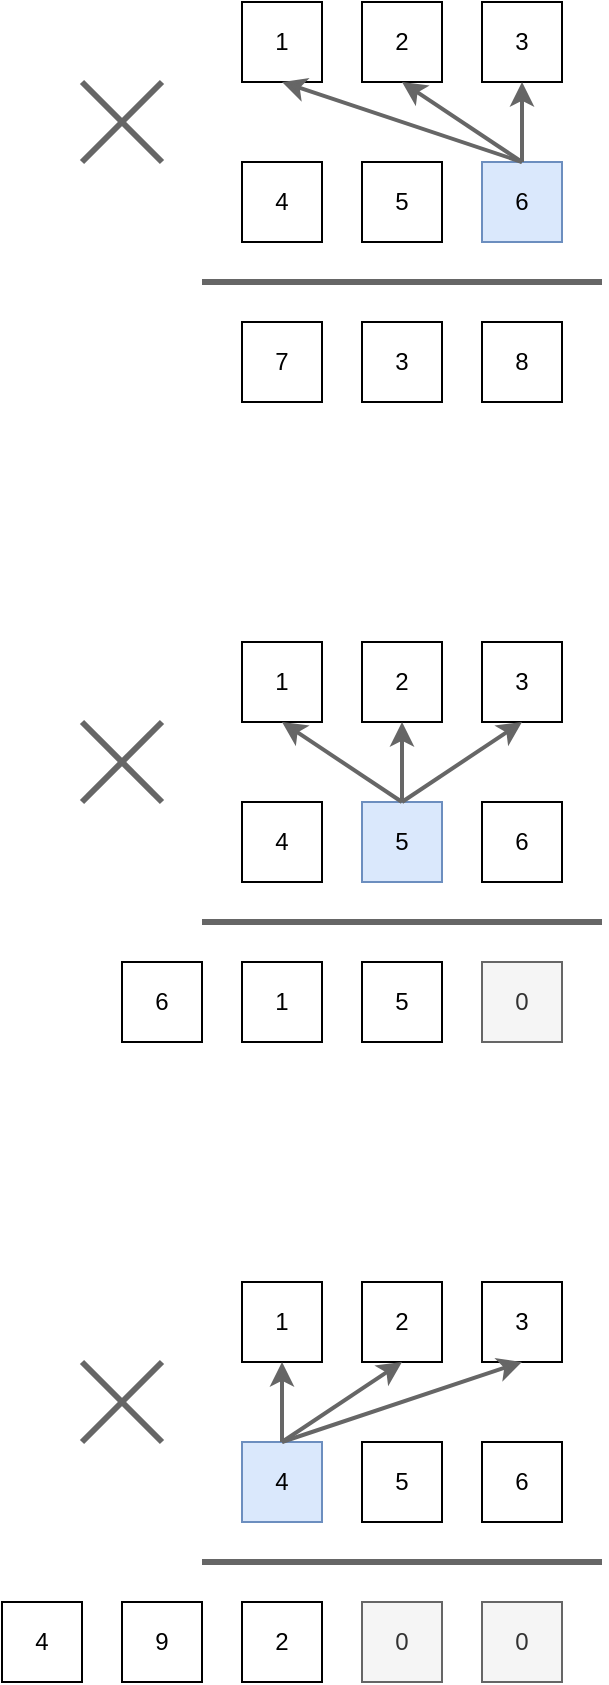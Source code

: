 <mxfile version="13.0.1" type="device" pages="2"><diagram id="J5KjF__DKl2XsuGGiJ_A" name="Step1"><mxGraphModel dx="624" dy="562" grid="1" gridSize="10" guides="1" tooltips="1" connect="1" arrows="1" fold="1" page="1" pageScale="1" pageWidth="850" pageHeight="1100" math="0" shadow="0"><root><mxCell id="0"/><mxCell id="1" parent="0"/><mxCell id="kZR-hQ_RB3fB1b1o8gM4-2" value="1" style="rounded=0;whiteSpace=wrap;html=1;" vertex="1" parent="1"><mxGeometry x="180" y="40" width="40" height="40" as="geometry"/></mxCell><mxCell id="kZR-hQ_RB3fB1b1o8gM4-3" value="2" style="rounded=0;whiteSpace=wrap;html=1;" vertex="1" parent="1"><mxGeometry x="240" y="40" width="40" height="40" as="geometry"/></mxCell><mxCell id="kZR-hQ_RB3fB1b1o8gM4-4" value="3" style="rounded=0;whiteSpace=wrap;html=1;" vertex="1" parent="1"><mxGeometry x="300" y="40" width="40" height="40" as="geometry"/></mxCell><mxCell id="kZR-hQ_RB3fB1b1o8gM4-5" value="4" style="rounded=0;whiteSpace=wrap;html=1;" vertex="1" parent="1"><mxGeometry x="180" y="120" width="40" height="40" as="geometry"/></mxCell><mxCell id="kZR-hQ_RB3fB1b1o8gM4-6" value="5" style="rounded=0;whiteSpace=wrap;html=1;" vertex="1" parent="1"><mxGeometry x="240" y="120" width="40" height="40" as="geometry"/></mxCell><mxCell id="kZR-hQ_RB3fB1b1o8gM4-7" value="6" style="rounded=0;whiteSpace=wrap;html=1;fillColor=#dae8fc;strokeColor=#6c8ebf;" vertex="1" parent="1"><mxGeometry x="300" y="120" width="40" height="40" as="geometry"/></mxCell><mxCell id="kZR-hQ_RB3fB1b1o8gM4-10" value="" style="group" vertex="1" connectable="0" parent="1"><mxGeometry x="100" y="80" width="40" height="40" as="geometry"/></mxCell><mxCell id="kZR-hQ_RB3fB1b1o8gM4-8" value="" style="endArrow=none;html=1;strokeWidth=3;strokeColor=#666666;" edge="1" parent="kZR-hQ_RB3fB1b1o8gM4-10"><mxGeometry width="50" height="50" relative="1" as="geometry"><mxPoint y="40" as="sourcePoint"/><mxPoint x="40" as="targetPoint"/></mxGeometry></mxCell><mxCell id="kZR-hQ_RB3fB1b1o8gM4-9" value="" style="endArrow=none;html=1;strokeWidth=3;strokeColor=#666666;" edge="1" parent="kZR-hQ_RB3fB1b1o8gM4-10"><mxGeometry width="50" height="50" relative="1" as="geometry"><mxPoint as="sourcePoint"/><mxPoint x="40" y="40" as="targetPoint"/></mxGeometry></mxCell><mxCell id="kZR-hQ_RB3fB1b1o8gM4-11" value="" style="endArrow=classic;html=1;strokeColor=#666666;strokeWidth=2;exitX=0.5;exitY=0;exitDx=0;exitDy=0;entryX=0.5;entryY=1;entryDx=0;entryDy=0;" edge="1" parent="1" source="kZR-hQ_RB3fB1b1o8gM4-7" target="kZR-hQ_RB3fB1b1o8gM4-4"><mxGeometry width="50" height="50" relative="1" as="geometry"><mxPoint x="480" y="400" as="sourcePoint"/><mxPoint x="530" y="350" as="targetPoint"/></mxGeometry></mxCell><mxCell id="kZR-hQ_RB3fB1b1o8gM4-12" value="" style="endArrow=classic;html=1;strokeColor=#666666;strokeWidth=2;exitX=0.5;exitY=0;exitDx=0;exitDy=0;entryX=0.5;entryY=1;entryDx=0;entryDy=0;" edge="1" parent="1" source="kZR-hQ_RB3fB1b1o8gM4-7" target="kZR-hQ_RB3fB1b1o8gM4-3"><mxGeometry width="50" height="50" relative="1" as="geometry"><mxPoint x="330" y="130" as="sourcePoint"/><mxPoint x="330" y="90" as="targetPoint"/></mxGeometry></mxCell><mxCell id="kZR-hQ_RB3fB1b1o8gM4-13" value="" style="endArrow=classic;html=1;strokeColor=#666666;strokeWidth=2;exitX=0.5;exitY=0;exitDx=0;exitDy=0;entryX=0.5;entryY=1;entryDx=0;entryDy=0;" edge="1" parent="1" source="kZR-hQ_RB3fB1b1o8gM4-7" target="kZR-hQ_RB3fB1b1o8gM4-2"><mxGeometry width="50" height="50" relative="1" as="geometry"><mxPoint x="330" y="130" as="sourcePoint"/><mxPoint x="270" y="90" as="targetPoint"/></mxGeometry></mxCell><mxCell id="kZR-hQ_RB3fB1b1o8gM4-15" value="" style="endArrow=none;html=1;strokeWidth=3;strokeColor=#666666;" edge="1" parent="1"><mxGeometry width="50" height="50" relative="1" as="geometry"><mxPoint x="160" y="180" as="sourcePoint"/><mxPoint x="360" y="180" as="targetPoint"/></mxGeometry></mxCell><mxCell id="kZR-hQ_RB3fB1b1o8gM4-17" value="7" style="rounded=0;whiteSpace=wrap;html=1;" vertex="1" parent="1"><mxGeometry x="180" y="200" width="40" height="40" as="geometry"/></mxCell><mxCell id="kZR-hQ_RB3fB1b1o8gM4-18" value="3" style="rounded=0;whiteSpace=wrap;html=1;" vertex="1" parent="1"><mxGeometry x="240" y="200" width="40" height="40" as="geometry"/></mxCell><mxCell id="kZR-hQ_RB3fB1b1o8gM4-19" value="8" style="rounded=0;whiteSpace=wrap;html=1;" vertex="1" parent="1"><mxGeometry x="300" y="200" width="40" height="40" as="geometry"/></mxCell><mxCell id="kZR-hQ_RB3fB1b1o8gM4-24" value="1" style="rounded=0;whiteSpace=wrap;html=1;" vertex="1" parent="1"><mxGeometry x="180" y="360" width="40" height="40" as="geometry"/></mxCell><mxCell id="kZR-hQ_RB3fB1b1o8gM4-25" value="2" style="rounded=0;whiteSpace=wrap;html=1;" vertex="1" parent="1"><mxGeometry x="240" y="360" width="40" height="40" as="geometry"/></mxCell><mxCell id="kZR-hQ_RB3fB1b1o8gM4-26" value="3" style="rounded=0;whiteSpace=wrap;html=1;" vertex="1" parent="1"><mxGeometry x="300" y="360" width="40" height="40" as="geometry"/></mxCell><mxCell id="kZR-hQ_RB3fB1b1o8gM4-27" value="4" style="rounded=0;whiteSpace=wrap;html=1;" vertex="1" parent="1"><mxGeometry x="180" y="440" width="40" height="40" as="geometry"/></mxCell><mxCell id="kZR-hQ_RB3fB1b1o8gM4-28" value="5" style="rounded=0;whiteSpace=wrap;html=1;fillColor=#dae8fc;strokeColor=#6c8ebf;" vertex="1" parent="1"><mxGeometry x="240" y="440" width="40" height="40" as="geometry"/></mxCell><mxCell id="kZR-hQ_RB3fB1b1o8gM4-29" value="6" style="rounded=0;whiteSpace=wrap;html=1;" vertex="1" parent="1"><mxGeometry x="300" y="440" width="40" height="40" as="geometry"/></mxCell><mxCell id="kZR-hQ_RB3fB1b1o8gM4-30" value="" style="group" vertex="1" connectable="0" parent="1"><mxGeometry x="100" y="400" width="40" height="40" as="geometry"/></mxCell><mxCell id="kZR-hQ_RB3fB1b1o8gM4-31" value="" style="endArrow=none;html=1;strokeWidth=3;strokeColor=#666666;" edge="1" parent="kZR-hQ_RB3fB1b1o8gM4-30"><mxGeometry width="50" height="50" relative="1" as="geometry"><mxPoint y="40" as="sourcePoint"/><mxPoint x="40" as="targetPoint"/></mxGeometry></mxCell><mxCell id="kZR-hQ_RB3fB1b1o8gM4-32" value="" style="endArrow=none;html=1;strokeWidth=3;strokeColor=#666666;" edge="1" parent="kZR-hQ_RB3fB1b1o8gM4-30"><mxGeometry width="50" height="50" relative="1" as="geometry"><mxPoint as="sourcePoint"/><mxPoint x="40" y="40" as="targetPoint"/></mxGeometry></mxCell><mxCell id="kZR-hQ_RB3fB1b1o8gM4-33" value="" style="endArrow=classic;html=1;strokeColor=#666666;strokeWidth=2;exitX=0.5;exitY=0;exitDx=0;exitDy=0;entryX=0.5;entryY=1;entryDx=0;entryDy=0;" edge="1" parent="1" source="kZR-hQ_RB3fB1b1o8gM4-28" target="kZR-hQ_RB3fB1b1o8gM4-26"><mxGeometry width="50" height="50" relative="1" as="geometry"><mxPoint x="480" y="720" as="sourcePoint"/><mxPoint x="530" y="670" as="targetPoint"/></mxGeometry></mxCell><mxCell id="kZR-hQ_RB3fB1b1o8gM4-34" value="" style="endArrow=classic;html=1;strokeColor=#666666;strokeWidth=2;exitX=0.5;exitY=0;exitDx=0;exitDy=0;entryX=0.5;entryY=1;entryDx=0;entryDy=0;" edge="1" parent="1" source="kZR-hQ_RB3fB1b1o8gM4-28" target="kZR-hQ_RB3fB1b1o8gM4-25"><mxGeometry width="50" height="50" relative="1" as="geometry"><mxPoint x="330" y="450" as="sourcePoint"/><mxPoint x="330" y="410" as="targetPoint"/></mxGeometry></mxCell><mxCell id="kZR-hQ_RB3fB1b1o8gM4-35" value="" style="endArrow=classic;html=1;strokeColor=#666666;strokeWidth=2;exitX=0.5;exitY=0;exitDx=0;exitDy=0;entryX=0.5;entryY=1;entryDx=0;entryDy=0;" edge="1" parent="1" source="kZR-hQ_RB3fB1b1o8gM4-28" target="kZR-hQ_RB3fB1b1o8gM4-24"><mxGeometry width="50" height="50" relative="1" as="geometry"><mxPoint x="330" y="450" as="sourcePoint"/><mxPoint x="270" y="410" as="targetPoint"/></mxGeometry></mxCell><mxCell id="kZR-hQ_RB3fB1b1o8gM4-36" value="" style="endArrow=none;html=1;strokeWidth=3;strokeColor=#666666;" edge="1" parent="1"><mxGeometry width="50" height="50" relative="1" as="geometry"><mxPoint x="160" y="500" as="sourcePoint"/><mxPoint x="360" y="500" as="targetPoint"/></mxGeometry></mxCell><mxCell id="kZR-hQ_RB3fB1b1o8gM4-37" value="6" style="rounded=0;whiteSpace=wrap;html=1;" vertex="1" parent="1"><mxGeometry x="120" y="520" width="40" height="40" as="geometry"/></mxCell><mxCell id="kZR-hQ_RB3fB1b1o8gM4-38" value="1" style="rounded=0;whiteSpace=wrap;html=1;" vertex="1" parent="1"><mxGeometry x="180" y="520" width="40" height="40" as="geometry"/></mxCell><mxCell id="kZR-hQ_RB3fB1b1o8gM4-39" value="5" style="rounded=0;whiteSpace=wrap;html=1;" vertex="1" parent="1"><mxGeometry x="240" y="520" width="40" height="40" as="geometry"/></mxCell><mxCell id="kZR-hQ_RB3fB1b1o8gM4-40" value="0" style="rounded=0;whiteSpace=wrap;html=1;fillColor=#f5f5f5;strokeColor=#666666;fontColor=#333333;" vertex="1" parent="1"><mxGeometry x="300" y="520" width="40" height="40" as="geometry"/></mxCell><mxCell id="kZR-hQ_RB3fB1b1o8gM4-75" value="1" style="rounded=0;whiteSpace=wrap;html=1;" vertex="1" parent="1"><mxGeometry x="180" y="680" width="40" height="40" as="geometry"/></mxCell><mxCell id="kZR-hQ_RB3fB1b1o8gM4-76" value="2" style="rounded=0;whiteSpace=wrap;html=1;" vertex="1" parent="1"><mxGeometry x="240" y="680" width="40" height="40" as="geometry"/></mxCell><mxCell id="kZR-hQ_RB3fB1b1o8gM4-77" value="3" style="rounded=0;whiteSpace=wrap;html=1;" vertex="1" parent="1"><mxGeometry x="300" y="680" width="40" height="40" as="geometry"/></mxCell><mxCell id="kZR-hQ_RB3fB1b1o8gM4-78" value="4" style="rounded=0;whiteSpace=wrap;html=1;fillColor=#dae8fc;strokeColor=#6c8ebf;" vertex="1" parent="1"><mxGeometry x="180" y="760" width="40" height="40" as="geometry"/></mxCell><mxCell id="kZR-hQ_RB3fB1b1o8gM4-79" value="5" style="rounded=0;whiteSpace=wrap;html=1;" vertex="1" parent="1"><mxGeometry x="240" y="760" width="40" height="40" as="geometry"/></mxCell><mxCell id="kZR-hQ_RB3fB1b1o8gM4-80" value="6" style="rounded=0;whiteSpace=wrap;html=1;" vertex="1" parent="1"><mxGeometry x="300" y="760" width="40" height="40" as="geometry"/></mxCell><mxCell id="kZR-hQ_RB3fB1b1o8gM4-81" value="" style="group" vertex="1" connectable="0" parent="1"><mxGeometry x="100" y="720" width="40" height="40" as="geometry"/></mxCell><mxCell id="kZR-hQ_RB3fB1b1o8gM4-82" value="" style="endArrow=none;html=1;strokeWidth=3;strokeColor=#666666;" edge="1" parent="kZR-hQ_RB3fB1b1o8gM4-81"><mxGeometry width="50" height="50" relative="1" as="geometry"><mxPoint y="40" as="sourcePoint"/><mxPoint x="40" as="targetPoint"/></mxGeometry></mxCell><mxCell id="kZR-hQ_RB3fB1b1o8gM4-83" value="" style="endArrow=none;html=1;strokeWidth=3;strokeColor=#666666;" edge="1" parent="kZR-hQ_RB3fB1b1o8gM4-81"><mxGeometry width="50" height="50" relative="1" as="geometry"><mxPoint as="sourcePoint"/><mxPoint x="40" y="40" as="targetPoint"/></mxGeometry></mxCell><mxCell id="kZR-hQ_RB3fB1b1o8gM4-84" value="" style="endArrow=classic;html=1;strokeColor=#666666;strokeWidth=2;exitX=0.5;exitY=0;exitDx=0;exitDy=0;entryX=0.5;entryY=1;entryDx=0;entryDy=0;" edge="1" parent="1" source="kZR-hQ_RB3fB1b1o8gM4-78" target="kZR-hQ_RB3fB1b1o8gM4-77"><mxGeometry width="50" height="50" relative="1" as="geometry"><mxPoint x="480" y="1040" as="sourcePoint"/><mxPoint x="530" y="990" as="targetPoint"/></mxGeometry></mxCell><mxCell id="kZR-hQ_RB3fB1b1o8gM4-85" value="" style="endArrow=classic;html=1;strokeColor=#666666;strokeWidth=2;exitX=0.5;exitY=0;exitDx=0;exitDy=0;entryX=0.5;entryY=1;entryDx=0;entryDy=0;" edge="1" parent="1" source="kZR-hQ_RB3fB1b1o8gM4-78" target="kZR-hQ_RB3fB1b1o8gM4-76"><mxGeometry width="50" height="50" relative="1" as="geometry"><mxPoint x="330" y="770" as="sourcePoint"/><mxPoint x="330" y="730" as="targetPoint"/></mxGeometry></mxCell><mxCell id="kZR-hQ_RB3fB1b1o8gM4-86" value="" style="endArrow=classic;html=1;strokeColor=#666666;strokeWidth=2;exitX=0.5;exitY=0;exitDx=0;exitDy=0;entryX=0.5;entryY=1;entryDx=0;entryDy=0;" edge="1" parent="1" source="kZR-hQ_RB3fB1b1o8gM4-78" target="kZR-hQ_RB3fB1b1o8gM4-75"><mxGeometry width="50" height="50" relative="1" as="geometry"><mxPoint x="330" y="770" as="sourcePoint"/><mxPoint x="270" y="730" as="targetPoint"/></mxGeometry></mxCell><mxCell id="kZR-hQ_RB3fB1b1o8gM4-87" value="" style="endArrow=none;html=1;strokeWidth=3;strokeColor=#666666;" edge="1" parent="1"><mxGeometry width="50" height="50" relative="1" as="geometry"><mxPoint x="160" y="820" as="sourcePoint"/><mxPoint x="360" y="820" as="targetPoint"/></mxGeometry></mxCell><mxCell id="kZR-hQ_RB3fB1b1o8gM4-88" value="4" style="rounded=0;whiteSpace=wrap;html=1;" vertex="1" parent="1"><mxGeometry x="60" y="840" width="40" height="40" as="geometry"/></mxCell><mxCell id="kZR-hQ_RB3fB1b1o8gM4-89" value="9" style="rounded=0;whiteSpace=wrap;html=1;" vertex="1" parent="1"><mxGeometry x="120" y="840" width="40" height="40" as="geometry"/></mxCell><mxCell id="kZR-hQ_RB3fB1b1o8gM4-90" value="2" style="rounded=0;whiteSpace=wrap;html=1;" vertex="1" parent="1"><mxGeometry x="180" y="840" width="40" height="40" as="geometry"/></mxCell><mxCell id="kZR-hQ_RB3fB1b1o8gM4-91" value="0" style="rounded=0;whiteSpace=wrap;html=1;fillColor=#f5f5f5;strokeColor=#666666;fontColor=#333333;" vertex="1" parent="1"><mxGeometry x="240" y="840" width="40" height="40" as="geometry"/></mxCell><mxCell id="kZR-hQ_RB3fB1b1o8gM4-92" value="0" style="rounded=0;whiteSpace=wrap;html=1;fillColor=#f5f5f5;strokeColor=#666666;fontColor=#333333;" vertex="1" parent="1"><mxGeometry x="300" y="840" width="40" height="40" as="geometry"/></mxCell></root></mxGraphModel></diagram><diagram id="gvykAh8SzAWgDBWFiRNh" name="Step2"><mxGraphModel dx="1092" dy="983" grid="1" gridSize="10" guides="1" tooltips="1" connect="1" arrows="1" fold="1" page="1" pageScale="1" pageWidth="850" pageHeight="1100" math="0" shadow="0"><root><mxCell id="7LuMsYi0ybDbeDjzVrXI-0"/><mxCell id="7LuMsYi0ybDbeDjzVrXI-1" parent="7LuMsYi0ybDbeDjzVrXI-0"/><mxCell id="7LuMsYi0ybDbeDjzVrXI-15" value="7" style="rounded=0;whiteSpace=wrap;html=1;" vertex="1" parent="7LuMsYi0ybDbeDjzVrXI-1"><mxGeometry x="200" y="40" width="40" height="40" as="geometry"/></mxCell><mxCell id="7LuMsYi0ybDbeDjzVrXI-16" value="3" style="rounded=0;whiteSpace=wrap;html=1;" vertex="1" parent="7LuMsYi0ybDbeDjzVrXI-1"><mxGeometry x="260" y="40" width="40" height="40" as="geometry"/></mxCell><mxCell id="7LuMsYi0ybDbeDjzVrXI-17" value="8" style="rounded=0;whiteSpace=wrap;html=1;" vertex="1" parent="7LuMsYi0ybDbeDjzVrXI-1"><mxGeometry x="320" y="40" width="40" height="40" as="geometry"/></mxCell><mxCell id="7LuMsYi0ybDbeDjzVrXI-31" value="6" style="rounded=0;whiteSpace=wrap;html=1;" vertex="1" parent="7LuMsYi0ybDbeDjzVrXI-1"><mxGeometry x="140" y="100" width="40" height="40" as="geometry"/></mxCell><mxCell id="7LuMsYi0ybDbeDjzVrXI-32" value="1" style="rounded=0;whiteSpace=wrap;html=1;" vertex="1" parent="7LuMsYi0ybDbeDjzVrXI-1"><mxGeometry x="200" y="100" width="40" height="40" as="geometry"/></mxCell><mxCell id="7LuMsYi0ybDbeDjzVrXI-33" value="5" style="rounded=0;whiteSpace=wrap;html=1;" vertex="1" parent="7LuMsYi0ybDbeDjzVrXI-1"><mxGeometry x="260" y="100" width="40" height="40" as="geometry"/></mxCell><mxCell id="7LuMsYi0ybDbeDjzVrXI-34" value="0" style="rounded=0;whiteSpace=wrap;html=1;fillColor=#f5f5f5;strokeColor=#666666;fontColor=#333333;" vertex="1" parent="7LuMsYi0ybDbeDjzVrXI-1"><mxGeometry x="320" y="100" width="40" height="40" as="geometry"/></mxCell><mxCell id="7LuMsYi0ybDbeDjzVrXI-48" value="4" style="rounded=0;whiteSpace=wrap;html=1;" vertex="1" parent="7LuMsYi0ybDbeDjzVrXI-1"><mxGeometry x="80" y="160" width="40" height="40" as="geometry"/></mxCell><mxCell id="7LuMsYi0ybDbeDjzVrXI-49" value="9" style="rounded=0;whiteSpace=wrap;html=1;" vertex="1" parent="7LuMsYi0ybDbeDjzVrXI-1"><mxGeometry x="140" y="160" width="40" height="40" as="geometry"/></mxCell><mxCell id="7LuMsYi0ybDbeDjzVrXI-50" value="2" style="rounded=0;whiteSpace=wrap;html=1;" vertex="1" parent="7LuMsYi0ybDbeDjzVrXI-1"><mxGeometry x="200" y="160" width="40" height="40" as="geometry"/></mxCell><mxCell id="7LuMsYi0ybDbeDjzVrXI-51" value="0" style="rounded=0;whiteSpace=wrap;html=1;fillColor=#f5f5f5;strokeColor=#666666;fontColor=#333333;" vertex="1" parent="7LuMsYi0ybDbeDjzVrXI-1"><mxGeometry x="260" y="160" width="40" height="40" as="geometry"/></mxCell><mxCell id="7LuMsYi0ybDbeDjzVrXI-52" value="0" style="rounded=0;whiteSpace=wrap;html=1;fillColor=#f5f5f5;strokeColor=#666666;fontColor=#333333;" vertex="1" parent="7LuMsYi0ybDbeDjzVrXI-1"><mxGeometry x="320" y="160" width="40" height="40" as="geometry"/></mxCell><mxCell id="QXHFzEqR8LeQpC9DBJX0-0" value="" style="group;rotation=45;" vertex="1" connectable="0" parent="7LuMsYi0ybDbeDjzVrXI-1"><mxGeometry x="32.51" y="73.59" width="26" height="26" as="geometry"/></mxCell><mxCell id="QXHFzEqR8LeQpC9DBJX0-1" value="" style="endArrow=none;html=1;strokeWidth=3;strokeColor=#666666;" edge="1" parent="QXHFzEqR8LeQpC9DBJX0-0"><mxGeometry width="50" height="50" relative="1" as="geometry"><mxPoint x="-10.029" y="14.3" as="sourcePoint"/><mxPoint x="26.371" y="14.3" as="targetPoint"/></mxGeometry></mxCell><mxCell id="QXHFzEqR8LeQpC9DBJX0-2" value="" style="endArrow=none;html=1;strokeWidth=3;strokeColor=#666666;" edge="1" parent="QXHFzEqR8LeQpC9DBJX0-0"><mxGeometry width="50" height="50" relative="1" as="geometry"><mxPoint x="8.171" y="-3.9" as="sourcePoint"/><mxPoint x="8.171" y="32.5" as="targetPoint"/></mxGeometry></mxCell><mxCell id="QXHFzEqR8LeQpC9DBJX0-3" value="" style="group;rotation=45;" vertex="1" connectable="0" parent="7LuMsYi0ybDbeDjzVrXI-1"><mxGeometry x="32.51" y="145.59" width="26" height="26" as="geometry"/></mxCell><mxCell id="QXHFzEqR8LeQpC9DBJX0-4" value="" style="endArrow=none;html=1;strokeWidth=3;strokeColor=#666666;" edge="1" parent="QXHFzEqR8LeQpC9DBJX0-3"><mxGeometry width="50" height="50" relative="1" as="geometry"><mxPoint x="-10.029" y="4.3" as="sourcePoint"/><mxPoint x="26.371" y="4.3" as="targetPoint"/></mxGeometry></mxCell><mxCell id="QXHFzEqR8LeQpC9DBJX0-5" value="" style="endArrow=none;html=1;strokeWidth=3;strokeColor=#666666;" edge="1" parent="QXHFzEqR8LeQpC9DBJX0-3"><mxGeometry width="50" height="50" relative="1" as="geometry"><mxPoint x="8.171" y="-13.9" as="sourcePoint"/><mxPoint x="8.171" y="22.5" as="targetPoint"/></mxGeometry></mxCell><mxCell id="QXHFzEqR8LeQpC9DBJX0-13" value="" style="endArrow=none;html=1;strokeColor=#666666;strokeWidth=3;" edge="1" parent="7LuMsYi0ybDbeDjzVrXI-1"><mxGeometry width="50" height="50" relative="1" as="geometry"><mxPoint x="80" y="221.59" as="sourcePoint"/><mxPoint x="360" y="220" as="targetPoint"/></mxGeometry></mxCell><mxCell id="QXHFzEqR8LeQpC9DBJX0-14" value="8" style="rounded=0;whiteSpace=wrap;html=1;" vertex="1" parent="7LuMsYi0ybDbeDjzVrXI-1"><mxGeometry x="320" y="240" width="40" height="40" as="geometry"/></mxCell><mxCell id="QXHFzEqR8LeQpC9DBJX0-15" value="8" style="rounded=0;whiteSpace=wrap;html=1;" vertex="1" parent="7LuMsYi0ybDbeDjzVrXI-1"><mxGeometry x="260" y="240" width="40" height="40" as="geometry"/></mxCell><mxCell id="QXHFzEqR8LeQpC9DBJX0-16" value="0" style="rounded=0;whiteSpace=wrap;html=1;" vertex="1" parent="7LuMsYi0ybDbeDjzVrXI-1"><mxGeometry x="200" y="240" width="40" height="40" as="geometry"/></mxCell><mxCell id="QXHFzEqR8LeQpC9DBJX0-17" value="6" style="rounded=0;whiteSpace=wrap;html=1;" vertex="1" parent="7LuMsYi0ybDbeDjzVrXI-1"><mxGeometry x="140" y="240" width="40" height="40" as="geometry"/></mxCell><mxCell id="QXHFzEqR8LeQpC9DBJX0-18" value="5" style="rounded=0;whiteSpace=wrap;html=1;" vertex="1" parent="7LuMsYi0ybDbeDjzVrXI-1"><mxGeometry x="80" y="240" width="40" height="40" as="geometry"/></mxCell></root></mxGraphModel></diagram></mxfile>